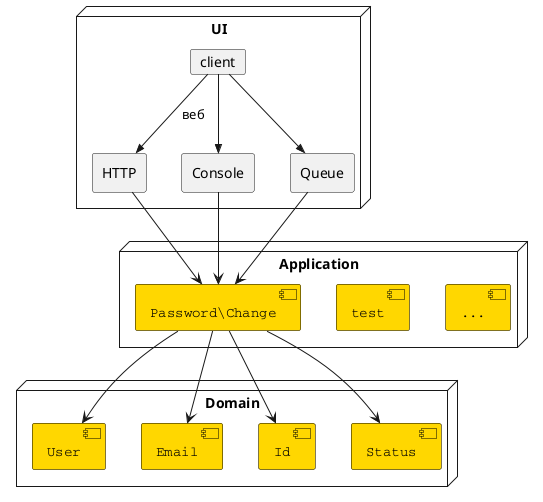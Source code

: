 @startuml

node "UI" {

card client
rectangle HTTP
rectangle Console
rectangle Queue
client -->> HTTP : веб
client -->> Console
client -->> Queue

}

node "Application" {

[...]
[test]
[HTTP] --> [Password\Change]
[Console] --> [Password\Change]
[Queue] --> [Password\Change]

}

node "Domain" {

[Password\Change] --> [User]
[Password\Change] --> [Email]
[Password\Change] --> [Id]
[Password\Change] --> [Status]

}

skinparam component {
  FontSize 14
  BackgroundColor<<Apache>> Red
  BorderColor<<Apache>> #FF6655
  FontName Courier
  BorderColor black
  BackgroundColor gold
  ArrowFontName Impact
  ArrowColor #FF6655
  ArrowFontColor #777777
}
@enduml